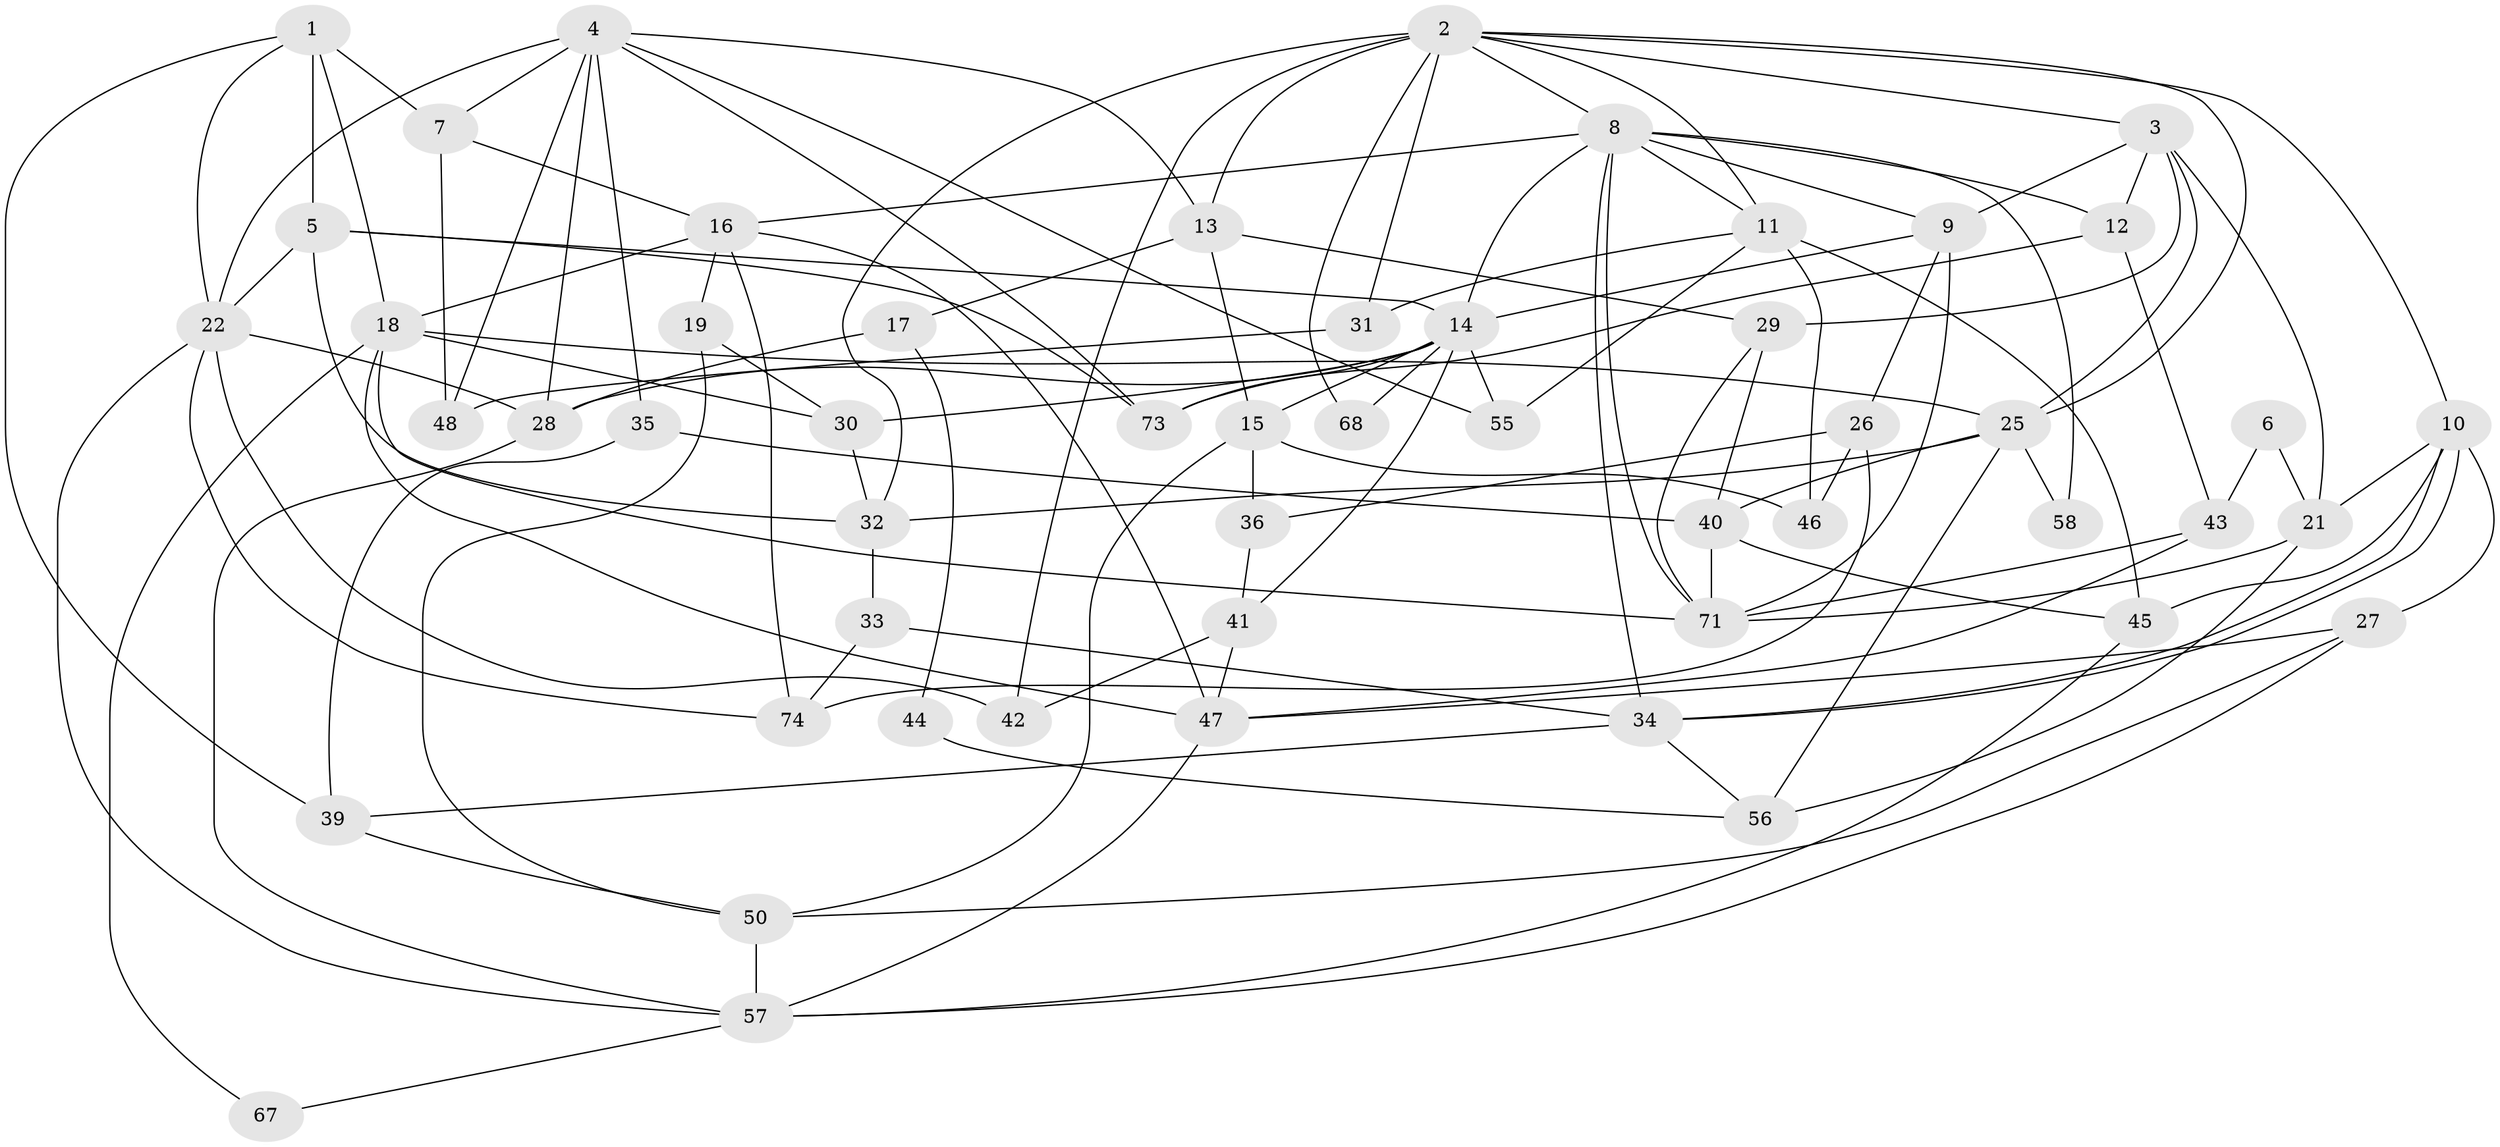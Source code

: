 // Generated by graph-tools (version 1.1) at 2025/52/02/27/25 19:52:07]
// undirected, 53 vertices, 125 edges
graph export_dot {
graph [start="1"]
  node [color=gray90,style=filled];
  1 [super="+64"];
  2 [super="+20"];
  3 [super="+38"];
  4 [super="+77"];
  5 [super="+62"];
  6;
  7;
  8 [super="+24"];
  9 [super="+72"];
  10 [super="+75"];
  11 [super="+37"];
  12;
  13;
  14 [super="+60"];
  15 [super="+59"];
  16 [super="+69"];
  17;
  18 [super="+49"];
  19 [super="+23"];
  21;
  22 [super="+54"];
  25 [super="+63"];
  26;
  27;
  28 [super="+51"];
  29;
  30;
  31;
  32 [super="+53"];
  33;
  34 [super="+65"];
  35;
  36;
  39 [super="+70"];
  40 [super="+66"];
  41;
  42;
  43;
  44;
  45;
  46;
  47 [super="+52"];
  48;
  50 [super="+61"];
  55;
  56;
  57 [super="+76"];
  58;
  67;
  68;
  71;
  73;
  74;
  1 -- 18;
  1 -- 39;
  1 -- 7;
  1 -- 22;
  1 -- 5;
  2 -- 10;
  2 -- 31;
  2 -- 32;
  2 -- 68;
  2 -- 8;
  2 -- 42;
  2 -- 13;
  2 -- 25;
  2 -- 11;
  2 -- 3;
  3 -- 9;
  3 -- 21;
  3 -- 25;
  3 -- 12;
  3 -- 29;
  4 -- 55;
  4 -- 7;
  4 -- 35;
  4 -- 48;
  4 -- 22;
  4 -- 73;
  4 -- 28;
  4 -- 13;
  5 -- 22;
  5 -- 32;
  5 -- 14;
  5 -- 73;
  6 -- 43;
  6 -- 21;
  7 -- 48;
  7 -- 16;
  8 -- 14;
  8 -- 16 [weight=2];
  8 -- 34;
  8 -- 71;
  8 -- 9;
  8 -- 58;
  8 -- 11;
  8 -- 12;
  9 -- 26;
  9 -- 71;
  9 -- 14;
  10 -- 21;
  10 -- 34;
  10 -- 34;
  10 -- 27;
  10 -- 45;
  11 -- 46;
  11 -- 55;
  11 -- 45;
  11 -- 31;
  12 -- 73;
  12 -- 43;
  13 -- 15;
  13 -- 17;
  13 -- 29;
  14 -- 41;
  14 -- 68;
  14 -- 73;
  14 -- 30;
  14 -- 55;
  14 -- 28;
  14 -- 15;
  15 -- 46;
  15 -- 36;
  15 -- 50;
  16 -- 18 [weight=2];
  16 -- 19;
  16 -- 74;
  16 -- 47;
  17 -- 44;
  17 -- 28;
  18 -- 30;
  18 -- 67;
  18 -- 47;
  18 -- 71;
  18 -- 25;
  19 -- 30;
  19 -- 50;
  21 -- 71;
  21 -- 56;
  22 -- 57;
  22 -- 42;
  22 -- 28;
  22 -- 74;
  25 -- 58;
  25 -- 40;
  25 -- 56;
  25 -- 32;
  26 -- 74;
  26 -- 36;
  26 -- 46;
  27 -- 57;
  27 -- 47;
  27 -- 50;
  28 -- 57;
  29 -- 40;
  29 -- 71;
  30 -- 32;
  31 -- 48;
  32 -- 33;
  33 -- 74;
  33 -- 34;
  34 -- 56;
  34 -- 39;
  35 -- 40;
  35 -- 39;
  36 -- 41;
  39 -- 50;
  40 -- 45;
  40 -- 71;
  41 -- 42;
  41 -- 47;
  43 -- 71;
  43 -- 47;
  44 -- 56;
  45 -- 57;
  47 -- 57;
  50 -- 57;
  57 -- 67;
}
